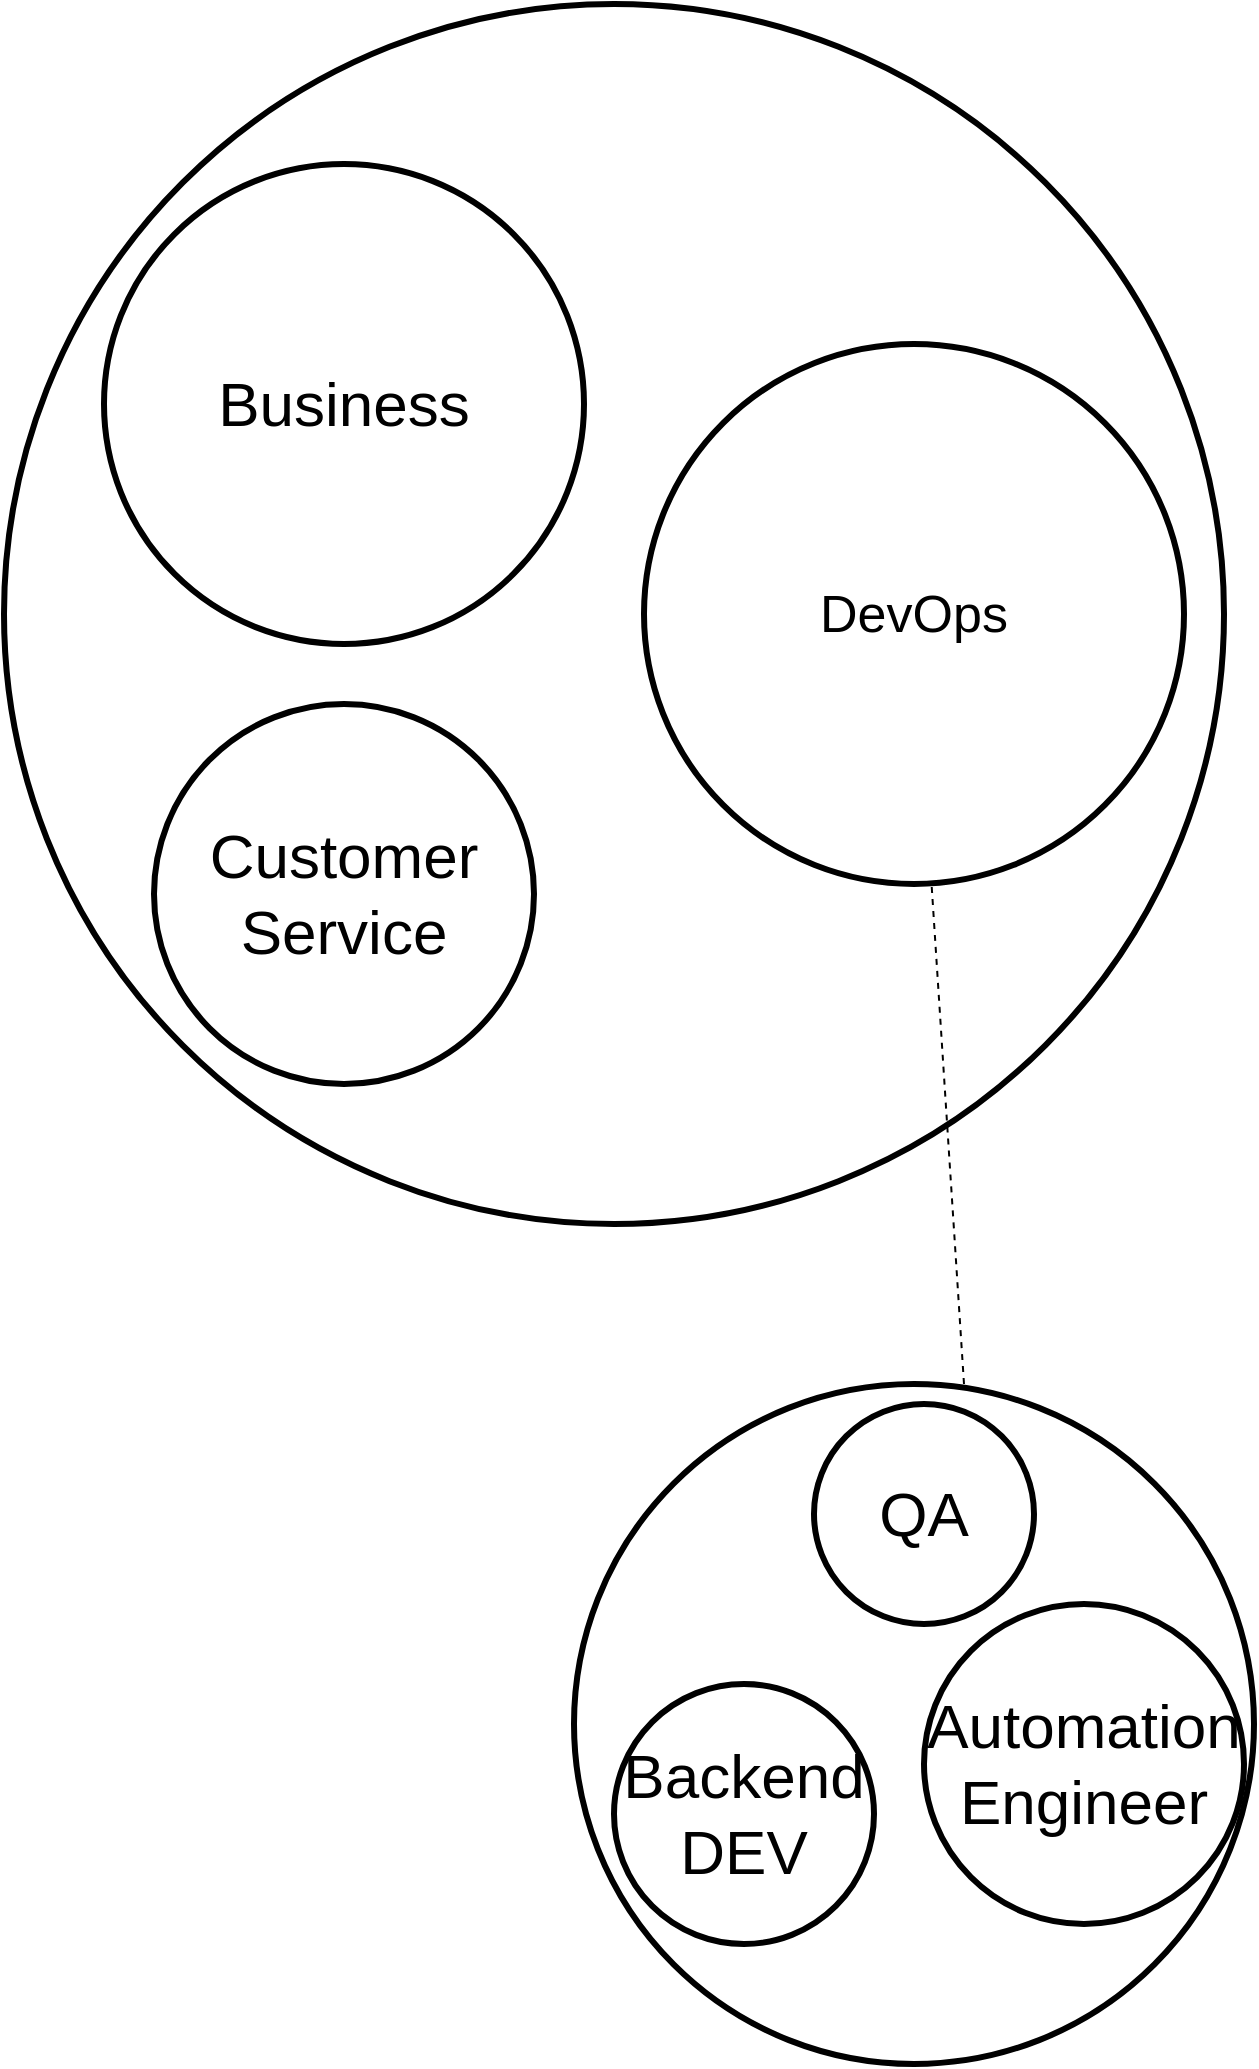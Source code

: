 <mxfile version="10.9.4" type="github"><diagram id="ZT8sI6nWQpX9QXLu73RY" name="Page-1"><mxGraphModel dx="1422" dy="793" grid="1" gridSize="10" guides="1" tooltips="1" connect="1" arrows="1" fold="1" page="1" pageScale="1" pageWidth="850" pageHeight="1100" math="0" shadow="0"><root><mxCell id="0"/><mxCell id="1" parent="0"/><mxCell id="OXNg7B33hVsFUW11TguC-1" value="" style="ellipse;whiteSpace=wrap;html=1;aspect=fixed;fillColor=none;strokeWidth=3;" vertex="1" parent="1"><mxGeometry x="110" y="10" width="610" height="610" as="geometry"/></mxCell><mxCell id="OXNg7B33hVsFUW11TguC-3" value="&lt;font style=&quot;font-size: 31px&quot;&gt;Business&lt;/font&gt;" style="ellipse;whiteSpace=wrap;html=1;aspect=fixed;strokeWidth=3;fillColor=none;" vertex="1" parent="1"><mxGeometry x="160" y="90" width="240" height="240" as="geometry"/></mxCell><mxCell id="OXNg7B33hVsFUW11TguC-4" value="&lt;font style=&quot;font-size: 26px&quot;&gt;DevOps&lt;/font&gt;" style="ellipse;whiteSpace=wrap;html=1;aspect=fixed;strokeWidth=3;fillColor=none;" vertex="1" parent="1"><mxGeometry x="430" y="180" width="270" height="270" as="geometry"/></mxCell><mxCell id="OXNg7B33hVsFUW11TguC-5" value="&lt;font style=&quot;font-size: 31px&quot;&gt;Customer Service&lt;/font&gt;" style="ellipse;whiteSpace=wrap;html=1;aspect=fixed;strokeWidth=3;fillColor=none;" vertex="1" parent="1"><mxGeometry x="185" y="360" width="190" height="190" as="geometry"/></mxCell><mxCell id="OXNg7B33hVsFUW11TguC-6" value="" style="endArrow=none;dashed=1;html=1;" edge="1" parent="1" target="OXNg7B33hVsFUW11TguC-4"><mxGeometry width="50" height="50" relative="1" as="geometry"><mxPoint x="590" y="700" as="sourcePoint"/><mxPoint x="610" y="440" as="targetPoint"/></mxGeometry></mxCell><mxCell id="OXNg7B33hVsFUW11TguC-7" value="" style="ellipse;whiteSpace=wrap;html=1;aspect=fixed;strokeWidth=3;fillColor=none;" vertex="1" parent="1"><mxGeometry x="395" y="700" width="340" height="340" as="geometry"/></mxCell><mxCell id="OXNg7B33hVsFUW11TguC-8" value="&lt;font style=&quot;font-size: 31px&quot;&gt;Automation Engineer&lt;/font&gt;" style="ellipse;whiteSpace=wrap;html=1;aspect=fixed;strokeWidth=3;fillColor=none;" vertex="1" parent="1"><mxGeometry x="570" y="810" width="160" height="160" as="geometry"/></mxCell><mxCell id="OXNg7B33hVsFUW11TguC-9" value="&lt;font style=&quot;font-size: 31px&quot;&gt;Backend DEV&lt;/font&gt;" style="ellipse;whiteSpace=wrap;html=1;aspect=fixed;strokeWidth=3;fillColor=none;" vertex="1" parent="1"><mxGeometry x="415" y="850" width="130" height="130" as="geometry"/></mxCell><mxCell id="OXNg7B33hVsFUW11TguC-10" value="&lt;font style=&quot;font-size: 31px&quot;&gt;QA&lt;/font&gt;" style="ellipse;whiteSpace=wrap;html=1;aspect=fixed;strokeWidth=3;fillColor=none;" vertex="1" parent="1"><mxGeometry x="515" y="710" width="110" height="110" as="geometry"/></mxCell></root></mxGraphModel></diagram></mxfile>